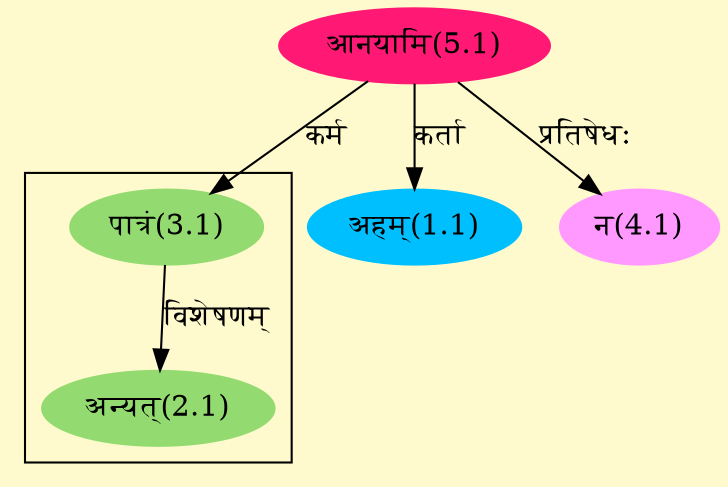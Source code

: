 digraph G{
rankdir=BT;
 compound=true;
 bgcolor="lemonchiffon1";

subgraph cluster_1{
Node2_1 [style=filled, color="#93DB70" label = "अन्यत्(2.1)"]
Node3_1 [style=filled, color="#93DB70" label = "पात्रं(3.1)"]

}
Node1_1 [style=filled, color="#00BFFF" label = "अहम्(1.1)"]
Node5_1 [style=filled, color="#FF1975" label = "आनयामि(5.1)"]
Node3_1 [style=filled, color="#93DB70" label = "पात्रं(3.1)"]
Node4_1 [style=filled, color="#FF99FF" label = "न(4.1)"]
/* Start of Relations section */

Node1_1 -> Node5_1 [  label="कर्ता"  dir="back" ]
Node2_1 -> Node3_1 [  label="विशेषणम्"  dir="back" ]
Node3_1 -> Node5_1 [  label="कर्म"  dir="back" ]
Node4_1 -> Node5_1 [  label="प्रतिषेधः"  dir="back" ]
}
